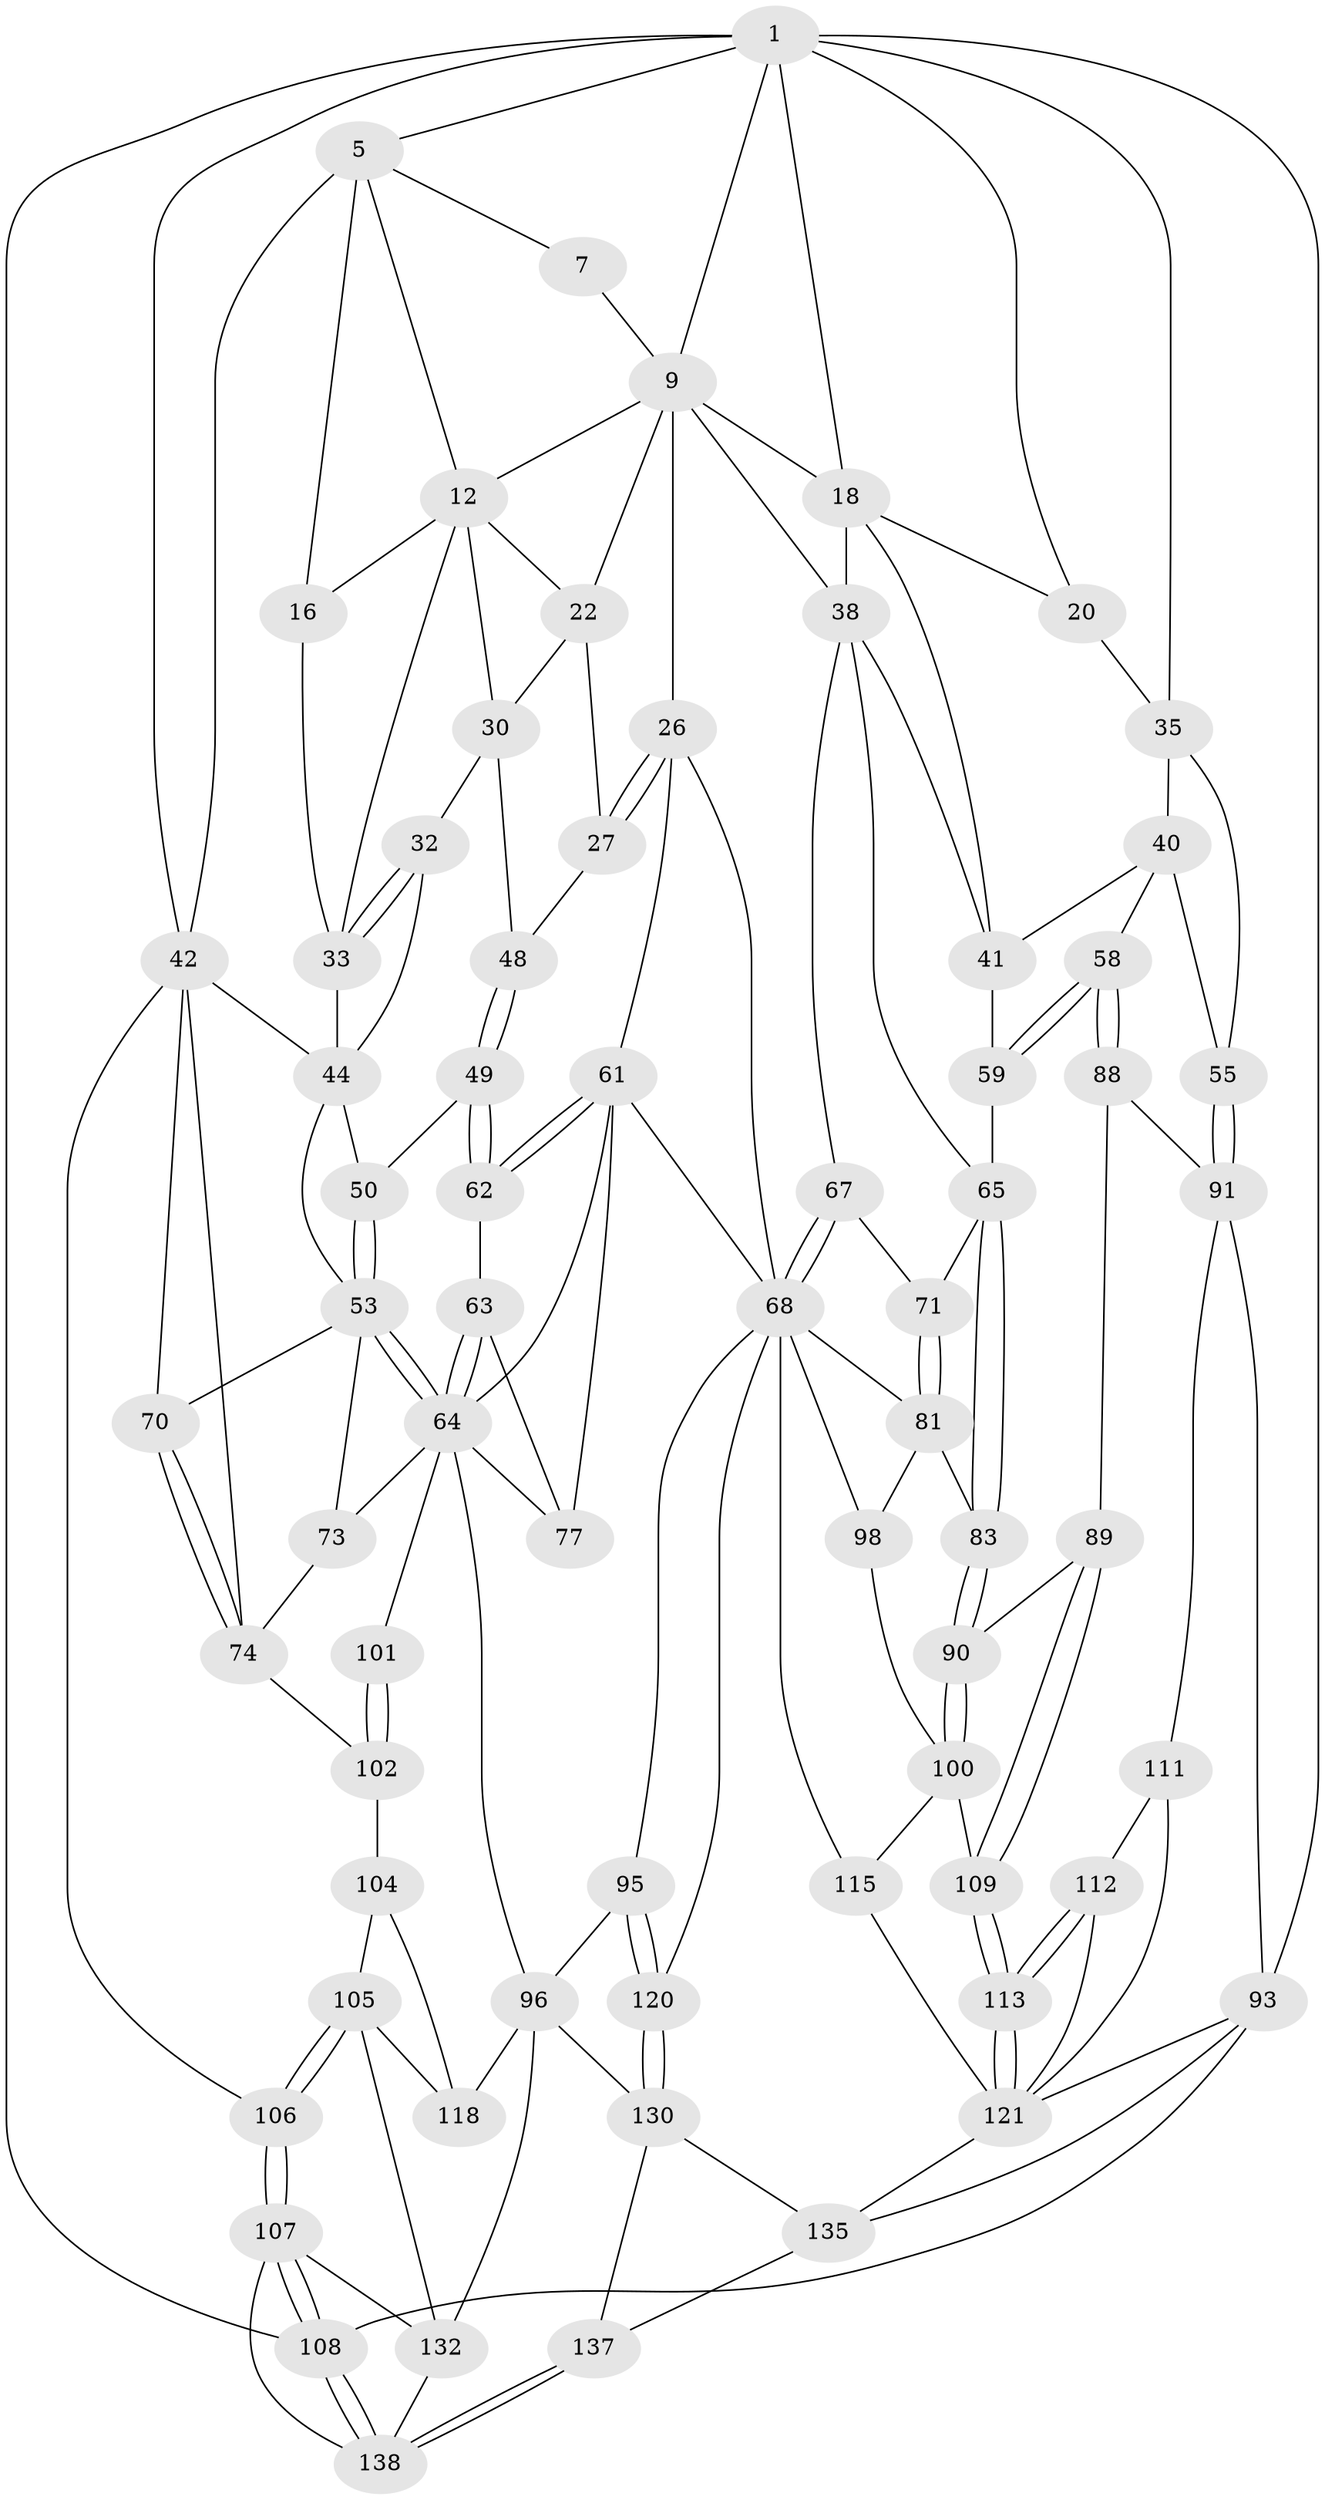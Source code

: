 // original degree distribution, {3: 0.014285714285714285, 5: 0.5428571428571428, 6: 0.21428571428571427, 4: 0.22857142857142856}
// Generated by graph-tools (version 1.1) at 2025/17/03/09/25 04:17:17]
// undirected, 70 vertices, 164 edges
graph export_dot {
graph [start="1"]
  node [color=gray90,style=filled];
  1 [pos="+0.5536060734269668+0",super="+8+2"];
  5 [pos="+0+0",super="+17+6"];
  7 [pos="+0.42273477309875895+0"];
  9 [pos="+0.5374720646101255+0.06666051262556455",super="+10+24"];
  12 [pos="+0.33852895438317065+0.10660113899501435",super="+23+13"];
  16 [pos="+0.09441875713332441+0.15486102371400448",super="+21"];
  18 [pos="+0.7445591008179671+0.12483960854789758",super="+29+19"];
  20 [pos="+0.8601369759204284+0.01785209956717028"];
  22 [pos="+0.44601760149749003+0.16961635430928498",super="+28"];
  26 [pos="+0.5005272744762487+0.3171384043303631",super="+60"];
  27 [pos="+0.4871348076596087+0.306904755081309"];
  30 [pos="+0.3806915764696798+0.23182679655025598",super="+31"];
  32 [pos="+0.27628485549443377+0.1879424983891096"];
  33 [pos="+0.2762566290925616+0.18393496696492018",super="+34"];
  35 [pos="+1+0.08536309642130632",super="+36"];
  38 [pos="+0.6957133071359878+0.3338657619394333",super="+39"];
  40 [pos="+0.878629341946162+0.25307946467281034",super="+56"];
  41 [pos="+0.8702834625647785+0.255033983224439",super="+57"];
  42 [pos="+0+0.27596365730871064",super="+46+43"];
  44 [pos="+0.16369386164135832+0.2624689482432788",super="+47+45"];
  48 [pos="+0.3012996138047561+0.3146802856628721"];
  49 [pos="+0.27480715416621404+0.34828863804812643"];
  50 [pos="+0.26486845556189254+0.34776841813389553"];
  53 [pos="+0.17215386791755596+0.4074914200120438",super="+54"];
  55 [pos="+1+0.3496010713946527"];
  58 [pos="+0.8517422821351572+0.4659286578594223"];
  59 [pos="+0.8240196256163315+0.44686553895628167"];
  61 [pos="+0.40132139795265226+0.45101347746344317",super="+76"];
  62 [pos="+0.3198972802813074+0.4187945826236316"];
  63 [pos="+0.28733040388585906+0.45128119902431857"];
  64 [pos="+0.20729715112442415+0.47011225239573395",super="+72"];
  65 [pos="+0.7247326065975846+0.5034394037257213",super="+66"];
  67 [pos="+0.5306651654602871+0.4821246320821565"];
  68 [pos="+0.456241133133632+0.578053238055584",super="+82"];
  70 [pos="+0.04777390745442352+0.44355274342103457"];
  71 [pos="+0.618800915246774+0.47977857493227366"];
  73 [pos="+0.11951614833030938+0.5604375047969166"];
  74 [pos="+0.004696142414853326+0.5397490812683763",super="+78"];
  77 [pos="+0.2849609299826105+0.46677498012777363"];
  81 [pos="+0.5970547575953056+0.528158882853844",super="+84"];
  83 [pos="+0.7004661022319144+0.5688051457244562"];
  88 [pos="+0.8901972047647466+0.5079920748950324"];
  89 [pos="+0.7571445861635446+0.6395072657644496"];
  90 [pos="+0.7072890237882153+0.5989773666225572"];
  91 [pos="+1+0.5447529392145289",super="+92"];
  93 [pos="+1+1",super="+94"];
  95 [pos="+0.35298826022278257+0.6909706216861479"];
  96 [pos="+0.27602738736513943+0.7060852323349212",super="+124"];
  98 [pos="+0.6038139382338525+0.6377449109910092"];
  100 [pos="+0.6347973587068374+0.6582230997917675",super="+110"];
  101 [pos="+0.19137524296804578+0.698630187449595"];
  102 [pos="+0.11181050131290919+0.619171610676717",super="+103"];
  104 [pos="+0.06424695051105656+0.6682858855590678",super="+117"];
  105 [pos="+0+0.6691098852783217",super="+119"];
  106 [pos="+0+0.6302699739930137"];
  107 [pos="+0+0.9020125696809526",super="+133"];
  108 [pos="+0+1"];
  109 [pos="+0.7655033382906932+0.6851145198042156"];
  111 [pos="+0.8898945092807178+0.6919912597755138",super="+125"];
  112 [pos="+0.8637009737747013+0.700262686543248",super="+126"];
  113 [pos="+0.790414989219479+0.722581182648719"];
  115 [pos="+0.6155466173311941+0.8122949817292816"];
  118 [pos="+0.09289224361459683+0.8006269436221114"];
  120 [pos="+0.4128928603405002+0.8106126584251947"];
  121 [pos="+0.7702839757577065+0.7804306002580959",super="+122"];
  130 [pos="+0.40691840074604846+0.8503167787721715",super="+136"];
  132 [pos="+0.05903747180754624+0.8426118205194024",super="+134"];
  135 [pos="+0.612348453110829+1",super="+140"];
  137 [pos="+0.3431887675296999+1"];
  138 [pos="+0.2574056039425304+1",super="+139"];
  1 -- 18;
  1 -- 9;
  1 -- 35;
  1 -- 20;
  1 -- 5;
  1 -- 108;
  1 -- 93;
  1 -- 42;
  5 -- 16 [weight=2];
  5 -- 42;
  5 -- 12;
  5 -- 7;
  7 -- 9;
  9 -- 12;
  9 -- 22;
  9 -- 18;
  9 -- 26;
  9 -- 38;
  12 -- 22;
  12 -- 30;
  12 -- 16;
  12 -- 33;
  16 -- 33;
  18 -- 38 [weight=2];
  18 -- 41;
  18 -- 20;
  20 -- 35;
  22 -- 27;
  22 -- 30;
  26 -- 27;
  26 -- 27;
  26 -- 68;
  26 -- 61;
  27 -- 48;
  30 -- 32;
  30 -- 48;
  32 -- 33;
  32 -- 33;
  32 -- 44;
  33 -- 44;
  35 -- 55;
  35 -- 40;
  38 -- 41;
  38 -- 65;
  38 -- 67;
  40 -- 41;
  40 -- 58;
  40 -- 55;
  41 -- 59;
  42 -- 44;
  42 -- 70;
  42 -- 74;
  42 -- 106;
  44 -- 50;
  44 -- 53;
  48 -- 49;
  48 -- 49;
  49 -- 50;
  49 -- 62;
  49 -- 62;
  50 -- 53;
  50 -- 53;
  53 -- 64;
  53 -- 64;
  53 -- 73;
  53 -- 70;
  55 -- 91;
  55 -- 91;
  58 -- 59;
  58 -- 59;
  58 -- 88;
  58 -- 88;
  59 -- 65;
  61 -- 62;
  61 -- 62;
  61 -- 77;
  61 -- 68;
  61 -- 64;
  62 -- 63;
  63 -- 64;
  63 -- 64;
  63 -- 77;
  64 -- 96;
  64 -- 77;
  64 -- 101;
  64 -- 73;
  65 -- 83;
  65 -- 83;
  65 -- 71;
  67 -- 68;
  67 -- 68;
  67 -- 71;
  68 -- 81;
  68 -- 98;
  68 -- 115;
  68 -- 120;
  68 -- 95;
  70 -- 74;
  70 -- 74;
  71 -- 81;
  71 -- 81;
  73 -- 74;
  74 -- 102;
  81 -- 98;
  81 -- 83;
  83 -- 90;
  83 -- 90;
  88 -- 89;
  88 -- 91;
  89 -- 90;
  89 -- 109;
  89 -- 109;
  90 -- 100;
  90 -- 100;
  91 -- 111;
  91 -- 93;
  93 -- 108;
  93 -- 135;
  93 -- 121;
  95 -- 96;
  95 -- 120;
  95 -- 120;
  96 -- 130;
  96 -- 132;
  96 -- 118;
  98 -- 100;
  100 -- 115;
  100 -- 109;
  101 -- 102 [weight=2];
  101 -- 102;
  102 -- 104 [weight=2];
  104 -- 105;
  104 -- 118;
  105 -- 106;
  105 -- 106;
  105 -- 132;
  105 -- 118;
  106 -- 107;
  106 -- 107;
  107 -- 108;
  107 -- 108;
  107 -- 132;
  107 -- 138;
  108 -- 138;
  108 -- 138;
  109 -- 113;
  109 -- 113;
  111 -- 112 [weight=3];
  111 -- 121;
  112 -- 113;
  112 -- 113;
  112 -- 121;
  113 -- 121;
  113 -- 121;
  115 -- 121;
  120 -- 130;
  120 -- 130;
  121 -- 135;
  130 -- 137;
  130 -- 135;
  132 -- 138;
  135 -- 137;
  137 -- 138;
  137 -- 138;
}
